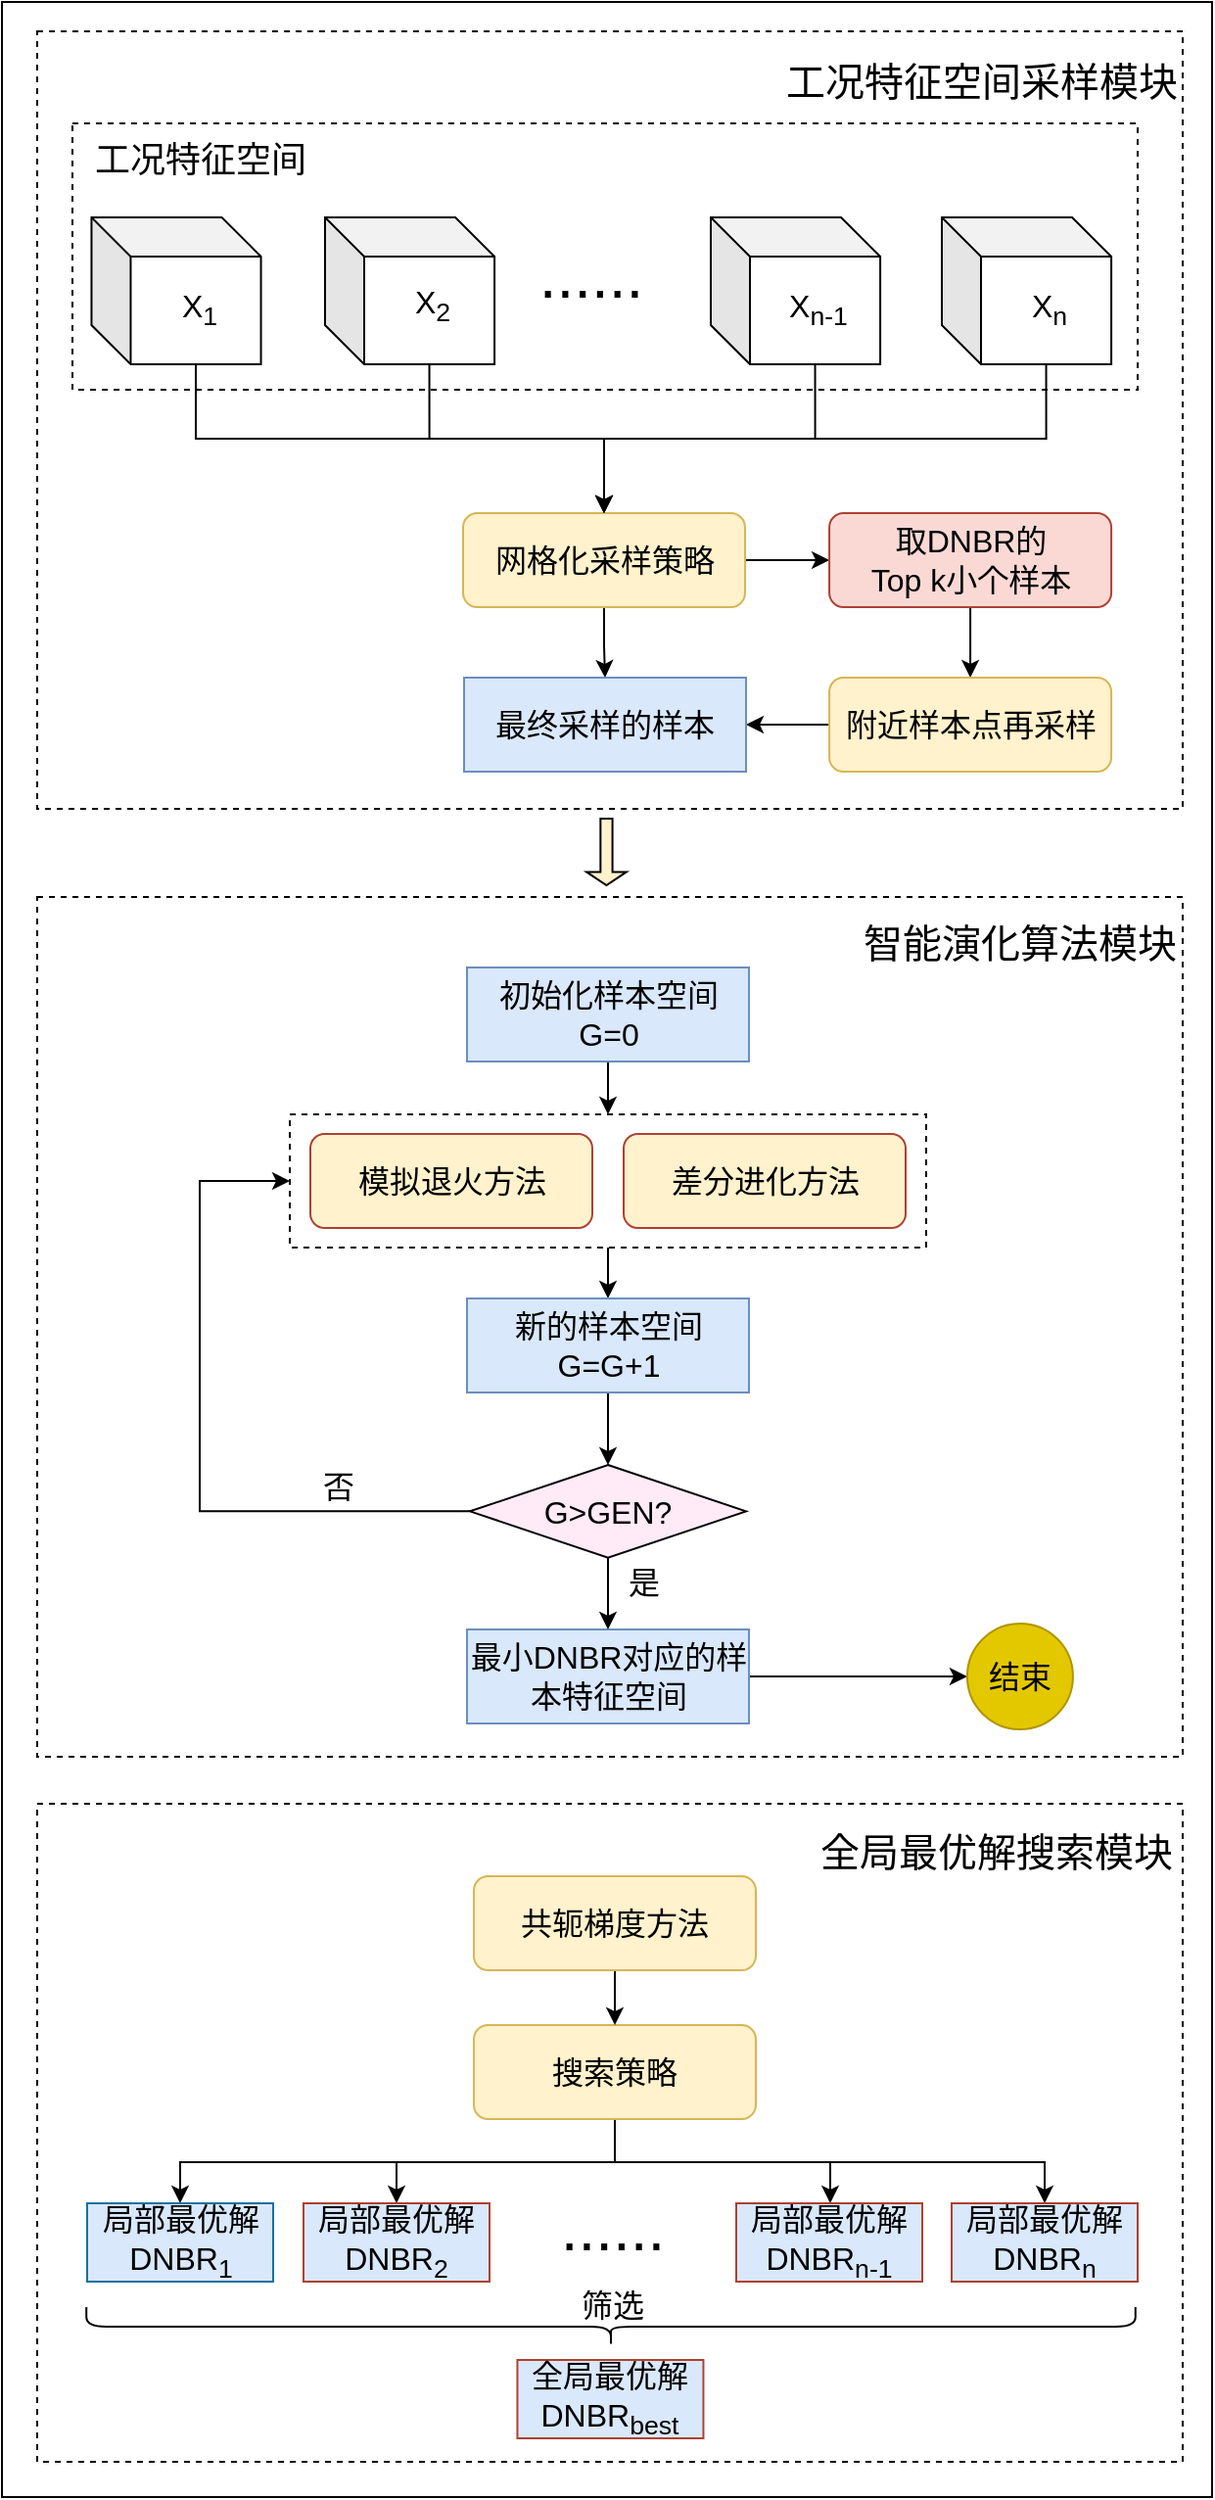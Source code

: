 <mxfile version="15.5.4" type="github">
  <diagram id="v6IWmVOyirAtEltqmXKr" name="第 1 页">
    <mxGraphModel dx="1030" dy="528" grid="0" gridSize="10" guides="1" tooltips="1" connect="1" arrows="1" fold="1" page="1" pageScale="1" pageWidth="827" pageHeight="1169" math="0" shadow="0">
      <root>
        <mxCell id="0" />
        <mxCell id="1" parent="0" />
        <mxCell id="gPIV2DvkWy4jQC8cFaT1-57" value="" style="rounded=0;whiteSpace=wrap;html=1;" vertex="1" parent="1">
          <mxGeometry x="116" y="44" width="618" height="1274" as="geometry" />
        </mxCell>
        <mxCell id="gPIV2DvkWy4jQC8cFaT1-58" value="" style="rounded=0;whiteSpace=wrap;html=1;fontSize=16;dashed=1;" vertex="1" parent="1">
          <mxGeometry x="134" y="501" width="585" height="439" as="geometry" />
        </mxCell>
        <mxCell id="gPIV2DvkWy4jQC8cFaT1-59" value="" style="rounded=0;whiteSpace=wrap;html=1;fontSize=16;dashed=1;" vertex="1" parent="1">
          <mxGeometry x="134" y="59" width="585" height="397" as="geometry" />
        </mxCell>
        <mxCell id="gPIV2DvkWy4jQC8cFaT1-60" value="" style="rounded=0;whiteSpace=wrap;html=1;fontSize=16;dashed=1;" vertex="1" parent="1">
          <mxGeometry x="152" y="106" width="544" height="136" as="geometry" />
        </mxCell>
        <mxCell id="gPIV2DvkWy4jQC8cFaT1-61" value="&lt;font style=&quot;font-size: 18px&quot;&gt;工况特征空间&lt;/font&gt;" style="text;html=1;strokeColor=none;fillColor=none;align=center;verticalAlign=middle;whiteSpace=wrap;rounded=0;" vertex="1" parent="1">
          <mxGeometry x="161.73" y="114" width="111" height="22" as="geometry" />
        </mxCell>
        <mxCell id="gPIV2DvkWy4jQC8cFaT1-62" value="&lt;font style=&quot;font-size: 32px&quot;&gt;......&lt;/font&gt;" style="text;html=1;strokeColor=none;fillColor=none;align=center;verticalAlign=middle;whiteSpace=wrap;rounded=0;fontSize=16;" vertex="1" parent="1">
          <mxGeometry x="397" y="174" width="40" height="20" as="geometry" />
        </mxCell>
        <mxCell id="gPIV2DvkWy4jQC8cFaT1-63" value="" style="group" vertex="1" connectable="0" parent="1">
          <mxGeometry x="161.73" y="154" width="86.54" height="75" as="geometry" />
        </mxCell>
        <mxCell id="gPIV2DvkWy4jQC8cFaT1-64" value="" style="shape=cube;whiteSpace=wrap;html=1;boundedLbl=1;backgroundOutline=1;darkOpacity=0.05;darkOpacity2=0.1;" vertex="1" parent="gPIV2DvkWy4jQC8cFaT1-63">
          <mxGeometry width="86.54" height="75" as="geometry" />
        </mxCell>
        <mxCell id="gPIV2DvkWy4jQC8cFaT1-65" value="X&lt;sub&gt;1&lt;/sub&gt;" style="text;html=1;strokeColor=none;fillColor=none;align=center;verticalAlign=middle;whiteSpace=wrap;rounded=0;fontSize=16;" vertex="1" parent="gPIV2DvkWy4jQC8cFaT1-63">
          <mxGeometry x="35.27" y="37" width="40" height="20" as="geometry" />
        </mxCell>
        <mxCell id="gPIV2DvkWy4jQC8cFaT1-66" value="" style="group" vertex="1" connectable="0" parent="1">
          <mxGeometry x="281" y="152" width="86.54" height="77" as="geometry" />
        </mxCell>
        <mxCell id="gPIV2DvkWy4jQC8cFaT1-67" value="" style="shape=cube;whiteSpace=wrap;html=1;boundedLbl=1;backgroundOutline=1;darkOpacity=0.05;darkOpacity2=0.1;" vertex="1" parent="gPIV2DvkWy4jQC8cFaT1-66">
          <mxGeometry y="2" width="86.54" height="75" as="geometry" />
        </mxCell>
        <mxCell id="gPIV2DvkWy4jQC8cFaT1-68" value="X&lt;sub&gt;2&lt;/sub&gt;" style="text;html=1;strokeColor=none;fillColor=none;align=center;verticalAlign=middle;whiteSpace=wrap;rounded=0;fontSize=16;" vertex="1" parent="gPIV2DvkWy4jQC8cFaT1-66">
          <mxGeometry x="35.27" y="37" width="40" height="20" as="geometry" />
        </mxCell>
        <mxCell id="gPIV2DvkWy4jQC8cFaT1-69" value="" style="group" vertex="1" connectable="0" parent="1">
          <mxGeometry x="478" y="154" width="86.54" height="75" as="geometry" />
        </mxCell>
        <mxCell id="gPIV2DvkWy4jQC8cFaT1-70" value="" style="shape=cube;whiteSpace=wrap;html=1;boundedLbl=1;backgroundOutline=1;darkOpacity=0.05;darkOpacity2=0.1;" vertex="1" parent="gPIV2DvkWy4jQC8cFaT1-69">
          <mxGeometry width="86.54" height="75" as="geometry" />
        </mxCell>
        <mxCell id="gPIV2DvkWy4jQC8cFaT1-71" value="X&lt;sub&gt;n-1&lt;/sub&gt;" style="text;html=1;strokeColor=none;fillColor=none;align=center;verticalAlign=middle;whiteSpace=wrap;rounded=0;fontSize=16;" vertex="1" parent="gPIV2DvkWy4jQC8cFaT1-69">
          <mxGeometry x="35.27" y="37" width="40" height="20" as="geometry" />
        </mxCell>
        <mxCell id="gPIV2DvkWy4jQC8cFaT1-72" value="" style="group" vertex="1" connectable="0" parent="1">
          <mxGeometry x="596" y="154" width="86.54" height="75" as="geometry" />
        </mxCell>
        <mxCell id="gPIV2DvkWy4jQC8cFaT1-73" value="" style="shape=cube;whiteSpace=wrap;html=1;boundedLbl=1;backgroundOutline=1;darkOpacity=0.05;darkOpacity2=0.1;" vertex="1" parent="gPIV2DvkWy4jQC8cFaT1-72">
          <mxGeometry width="86.54" height="75" as="geometry" />
        </mxCell>
        <mxCell id="gPIV2DvkWy4jQC8cFaT1-74" value="X&lt;sub&gt;n&lt;/sub&gt;" style="text;html=1;strokeColor=none;fillColor=none;align=center;verticalAlign=middle;whiteSpace=wrap;rounded=0;fontSize=16;" vertex="1" parent="gPIV2DvkWy4jQC8cFaT1-72">
          <mxGeometry x="35.27" y="37" width="40" height="20" as="geometry" />
        </mxCell>
        <mxCell id="gPIV2DvkWy4jQC8cFaT1-75" style="edgeStyle=orthogonalEdgeStyle;rounded=0;orthogonalLoop=1;jettySize=auto;html=1;exitX=1;exitY=0.5;exitDx=0;exitDy=0;entryX=0;entryY=0.5;entryDx=0;entryDy=0;fontSize=16;" edge="1" parent="1" source="gPIV2DvkWy4jQC8cFaT1-77" target="gPIV2DvkWy4jQC8cFaT1-79">
          <mxGeometry relative="1" as="geometry" />
        </mxCell>
        <mxCell id="gPIV2DvkWy4jQC8cFaT1-76" style="edgeStyle=orthogonalEdgeStyle;rounded=0;orthogonalLoop=1;jettySize=auto;html=1;exitX=0.5;exitY=1;exitDx=0;exitDy=0;fontSize=16;" edge="1" parent="1" source="gPIV2DvkWy4jQC8cFaT1-77" target="gPIV2DvkWy4jQC8cFaT1-86">
          <mxGeometry relative="1" as="geometry" />
        </mxCell>
        <mxCell id="gPIV2DvkWy4jQC8cFaT1-77" value="网格化采样策略" style="rounded=1;whiteSpace=wrap;html=1;fontSize=16;fillColor=#FFF2CC;strokeColor=#d6b656;" vertex="1" parent="1">
          <mxGeometry x="351.5" y="305" width="144" height="48" as="geometry" />
        </mxCell>
        <mxCell id="gPIV2DvkWy4jQC8cFaT1-78" style="edgeStyle=orthogonalEdgeStyle;rounded=0;orthogonalLoop=1;jettySize=auto;html=1;exitX=0.5;exitY=1;exitDx=0;exitDy=0;entryX=0.5;entryY=0;entryDx=0;entryDy=0;fontSize=16;" edge="1" parent="1" source="gPIV2DvkWy4jQC8cFaT1-79" target="gPIV2DvkWy4jQC8cFaT1-85">
          <mxGeometry relative="1" as="geometry" />
        </mxCell>
        <mxCell id="gPIV2DvkWy4jQC8cFaT1-79" value="&lt;div&gt;取DNBR的&lt;/div&gt;&lt;div&gt;Top k小个样本&lt;/div&gt;" style="rounded=1;whiteSpace=wrap;html=1;fontSize=16;fillColor=#fad9d5;strokeColor=#ae4132;" vertex="1" parent="1">
          <mxGeometry x="538.54" y="305" width="144" height="48" as="geometry" />
        </mxCell>
        <mxCell id="gPIV2DvkWy4jQC8cFaT1-80" style="edgeStyle=orthogonalEdgeStyle;rounded=0;orthogonalLoop=1;jettySize=auto;html=1;exitX=0;exitY=0;exitDx=53.27;exitDy=75;exitPerimeter=0;entryX=0.5;entryY=0;entryDx=0;entryDy=0;fontSize=16;" edge="1" parent="1" source="gPIV2DvkWy4jQC8cFaT1-64" target="gPIV2DvkWy4jQC8cFaT1-77">
          <mxGeometry relative="1" as="geometry" />
        </mxCell>
        <mxCell id="gPIV2DvkWy4jQC8cFaT1-81" style="edgeStyle=orthogonalEdgeStyle;rounded=0;orthogonalLoop=1;jettySize=auto;html=1;exitX=0;exitY=0;exitDx=53.27;exitDy=75;exitPerimeter=0;entryX=0.5;entryY=0;entryDx=0;entryDy=0;fontSize=16;" edge="1" parent="1" source="gPIV2DvkWy4jQC8cFaT1-67" target="gPIV2DvkWy4jQC8cFaT1-77">
          <mxGeometry relative="1" as="geometry" />
        </mxCell>
        <mxCell id="gPIV2DvkWy4jQC8cFaT1-82" style="edgeStyle=orthogonalEdgeStyle;rounded=0;orthogonalLoop=1;jettySize=auto;html=1;exitX=0;exitY=0;exitDx=53.27;exitDy=75;exitPerimeter=0;entryX=0.5;entryY=0;entryDx=0;entryDy=0;fontSize=16;" edge="1" parent="1" source="gPIV2DvkWy4jQC8cFaT1-70" target="gPIV2DvkWy4jQC8cFaT1-77">
          <mxGeometry relative="1" as="geometry" />
        </mxCell>
        <mxCell id="gPIV2DvkWy4jQC8cFaT1-83" style="edgeStyle=orthogonalEdgeStyle;rounded=0;orthogonalLoop=1;jettySize=auto;html=1;exitX=0;exitY=0;exitDx=53.27;exitDy=75;exitPerimeter=0;entryX=0.5;entryY=0;entryDx=0;entryDy=0;fontSize=16;" edge="1" parent="1" source="gPIV2DvkWy4jQC8cFaT1-73" target="gPIV2DvkWy4jQC8cFaT1-77">
          <mxGeometry relative="1" as="geometry" />
        </mxCell>
        <mxCell id="gPIV2DvkWy4jQC8cFaT1-84" style="edgeStyle=orthogonalEdgeStyle;rounded=0;orthogonalLoop=1;jettySize=auto;html=1;exitX=0;exitY=0.5;exitDx=0;exitDy=0;fontSize=16;" edge="1" parent="1" source="gPIV2DvkWy4jQC8cFaT1-85" target="gPIV2DvkWy4jQC8cFaT1-86">
          <mxGeometry relative="1" as="geometry" />
        </mxCell>
        <mxCell id="gPIV2DvkWy4jQC8cFaT1-85" value="附近样本点再采样" style="rounded=1;whiteSpace=wrap;html=1;fontSize=16;fillColor=#fff2cc;strokeColor=#d6b656;" vertex="1" parent="1">
          <mxGeometry x="538.54" y="389" width="144" height="48" as="geometry" />
        </mxCell>
        <mxCell id="gPIV2DvkWy4jQC8cFaT1-86" value="&lt;div&gt;最终采样的样本&lt;/div&gt;" style="rounded=0;whiteSpace=wrap;html=1;fontSize=16;fillColor=#dae8fc;strokeColor=#6c8ebf;" vertex="1" parent="1">
          <mxGeometry x="352" y="389" width="144" height="48" as="geometry" />
        </mxCell>
        <mxCell id="gPIV2DvkWy4jQC8cFaT1-117" style="edgeStyle=orthogonalEdgeStyle;rounded=0;orthogonalLoop=1;jettySize=auto;html=1;" edge="1" parent="1" source="gPIV2DvkWy4jQC8cFaT1-90" target="gPIV2DvkWy4jQC8cFaT1-112">
          <mxGeometry relative="1" as="geometry" />
        </mxCell>
        <mxCell id="gPIV2DvkWy4jQC8cFaT1-91" value="" style="shape=singleArrow;direction=south;whiteSpace=wrap;html=1;fontSize=16;fillColor=#FFF2CC;" vertex="1" parent="1">
          <mxGeometry x="414.53" y="461" width="20.4" height="34" as="geometry" />
        </mxCell>
        <mxCell id="gPIV2DvkWy4jQC8cFaT1-92" value="&lt;font style=&quot;font-size: 20px&quot;&gt;工况特征空间采样模块&lt;/font&gt;" style="text;html=1;strokeColor=none;fillColor=none;align=center;verticalAlign=middle;whiteSpace=wrap;rounded=0;fontSize=20;" vertex="1" parent="1">
          <mxGeometry x="514.96" y="59" width="203" height="49" as="geometry" />
        </mxCell>
        <mxCell id="gPIV2DvkWy4jQC8cFaT1-93" value="&lt;font style=&quot;font-size: 20px&quot;&gt;智能演化算法模块&lt;/font&gt;" style="text;html=1;strokeColor=none;fillColor=none;align=center;verticalAlign=middle;whiteSpace=wrap;rounded=0;fontSize=20;" vertex="1" parent="1">
          <mxGeometry x="553.96" y="501" width="164" height="46" as="geometry" />
        </mxCell>
        <mxCell id="gPIV2DvkWy4jQC8cFaT1-105" style="edgeStyle=orthogonalEdgeStyle;rounded=0;orthogonalLoop=1;jettySize=auto;html=1;fontSize=16;" edge="1" parent="1" source="gPIV2DvkWy4jQC8cFaT1-106" target="gPIV2DvkWy4jQC8cFaT1-107">
          <mxGeometry relative="1" as="geometry" />
        </mxCell>
        <mxCell id="gPIV2DvkWy4jQC8cFaT1-106" value="最小DNBR对应的样本特征空间" style="rounded=0;whiteSpace=wrap;html=1;fontSize=16;fillColor=#DAE8FC;strokeColor=#6c8ebf;" vertex="1" parent="1">
          <mxGeometry x="353.5" y="875" width="144" height="48" as="geometry" />
        </mxCell>
        <mxCell id="gPIV2DvkWy4jQC8cFaT1-107" value="&lt;font style=&quot;font-size: 16px;&quot;&gt;结束&lt;/font&gt;" style="ellipse;whiteSpace=wrap;html=1;aspect=fixed;fontSize=16;fillColor=#e3c800;fontColor=#000000;strokeColor=#B09500;" vertex="1" parent="1">
          <mxGeometry x="608.96" y="872" width="54" height="54" as="geometry" />
        </mxCell>
        <mxCell id="gPIV2DvkWy4jQC8cFaT1-118" style="edgeStyle=orthogonalEdgeStyle;rounded=0;orthogonalLoop=1;jettySize=auto;html=1;" edge="1" parent="1" source="gPIV2DvkWy4jQC8cFaT1-112" target="gPIV2DvkWy4jQC8cFaT1-106">
          <mxGeometry relative="1" as="geometry" />
        </mxCell>
        <mxCell id="gPIV2DvkWy4jQC8cFaT1-132" style="edgeStyle=orthogonalEdgeStyle;rounded=0;orthogonalLoop=1;jettySize=auto;html=1;entryX=0;entryY=0.5;entryDx=0;entryDy=0;fontSize=16;" edge="1" parent="1" source="gPIV2DvkWy4jQC8cFaT1-112" target="gPIV2DvkWy4jQC8cFaT1-122">
          <mxGeometry relative="1" as="geometry">
            <Array as="points">
              <mxPoint x="217" y="815" />
              <mxPoint x="217" y="646" />
            </Array>
          </mxGeometry>
        </mxCell>
        <mxCell id="gPIV2DvkWy4jQC8cFaT1-112" value="G&amp;gt;GEN?" style="rhombus;whiteSpace=wrap;html=1;fontSize=16;fillColor=#FFEBF8;" vertex="1" parent="1">
          <mxGeometry x="355" y="791" width="141" height="47.34" as="geometry" />
        </mxCell>
        <mxCell id="gPIV2DvkWy4jQC8cFaT1-119" value="&lt;font style=&quot;font-size: 16px&quot;&gt;是&lt;/font&gt;" style="text;html=1;strokeColor=none;fillColor=none;align=center;verticalAlign=middle;whiteSpace=wrap;rounded=0;" vertex="1" parent="1">
          <mxGeometry x="414.23" y="836" width="60" height="30" as="geometry" />
        </mxCell>
        <mxCell id="gPIV2DvkWy4jQC8cFaT1-125" style="edgeStyle=orthogonalEdgeStyle;rounded=0;orthogonalLoop=1;jettySize=auto;html=1;fontSize=16;" edge="1" parent="1" source="gPIV2DvkWy4jQC8cFaT1-122" target="gPIV2DvkWy4jQC8cFaT1-90">
          <mxGeometry relative="1" as="geometry" />
        </mxCell>
        <mxCell id="gPIV2DvkWy4jQC8cFaT1-90" value="&lt;div&gt;新的样本空间&lt;/div&gt;&lt;div&gt;G=G+1&lt;br&gt;&lt;/div&gt;" style="rounded=0;whiteSpace=wrap;html=1;fontSize=16;fillColor=#dae8fc;strokeColor=#6c8ebf;" vertex="1" parent="1">
          <mxGeometry x="353.5" y="706" width="144" height="48" as="geometry" />
        </mxCell>
        <mxCell id="gPIV2DvkWy4jQC8cFaT1-124" style="edgeStyle=orthogonalEdgeStyle;rounded=0;orthogonalLoop=1;jettySize=auto;html=1;fontSize=16;" edge="1" parent="1" source="gPIV2DvkWy4jQC8cFaT1-95" target="gPIV2DvkWy4jQC8cFaT1-122">
          <mxGeometry relative="1" as="geometry" />
        </mxCell>
        <mxCell id="gPIV2DvkWy4jQC8cFaT1-95" value="&lt;div&gt;初始化样本空间G=0&lt;/div&gt;" style="rounded=0;whiteSpace=wrap;html=1;fontSize=16;fillColor=#dae8fc;strokeColor=#6c8ebf;" vertex="1" parent="1">
          <mxGeometry x="353.5" y="537" width="144" height="48" as="geometry" />
        </mxCell>
        <mxCell id="gPIV2DvkWy4jQC8cFaT1-129" value="&lt;font style=&quot;font-size: 16px&quot;&gt;否&lt;/font&gt;" style="text;html=1;strokeColor=none;fillColor=none;align=center;verticalAlign=middle;whiteSpace=wrap;rounded=0;" vertex="1" parent="1">
          <mxGeometry x="258" y="787" width="60" height="30" as="geometry" />
        </mxCell>
        <mxCell id="gPIV2DvkWy4jQC8cFaT1-130" value="" style="group" vertex="1" connectable="0" parent="1">
          <mxGeometry x="263" y="612" width="325" height="68" as="geometry" />
        </mxCell>
        <mxCell id="gPIV2DvkWy4jQC8cFaT1-122" value="" style="rounded=0;whiteSpace=wrap;html=1;fontSize=16;dashed=1;" vertex="1" parent="gPIV2DvkWy4jQC8cFaT1-130">
          <mxGeometry width="325" height="68" as="geometry" />
        </mxCell>
        <mxCell id="gPIV2DvkWy4jQC8cFaT1-88" value="差分进化方法" style="rounded=1;whiteSpace=wrap;html=1;fontSize=16;fillColor=#FFF2CC;strokeColor=#ae4132;" vertex="1" parent="gPIV2DvkWy4jQC8cFaT1-130">
          <mxGeometry x="170.5" y="10" width="144" height="48" as="geometry" />
        </mxCell>
        <mxCell id="gPIV2DvkWy4jQC8cFaT1-113" value="模拟退火方法" style="rounded=1;whiteSpace=wrap;html=1;fontSize=16;fillColor=#FFF2CC;strokeColor=#ae4132;" vertex="1" parent="gPIV2DvkWy4jQC8cFaT1-130">
          <mxGeometry x="10.5" y="10" width="144" height="48" as="geometry" />
        </mxCell>
        <mxCell id="gPIV2DvkWy4jQC8cFaT1-187" value="" style="rounded=0;whiteSpace=wrap;html=1;fontSize=16;dashed=1;" vertex="1" parent="1">
          <mxGeometry x="134" y="964" width="585" height="336" as="geometry" />
        </mxCell>
        <mxCell id="gPIV2DvkWy4jQC8cFaT1-126" value="&lt;font style=&quot;font-size: 20px&quot;&gt;全局最优解搜索模块&lt;/font&gt;" style="text;html=1;strokeColor=none;fillColor=none;align=center;verticalAlign=middle;whiteSpace=wrap;rounded=0;fontSize=20;" vertex="1" parent="1">
          <mxGeometry x="529.96" y="964" width="188" height="48" as="geometry" />
        </mxCell>
        <mxCell id="gPIV2DvkWy4jQC8cFaT1-204" style="edgeStyle=orthogonalEdgeStyle;rounded=0;orthogonalLoop=1;jettySize=auto;html=1;fontSize=16;" edge="1" parent="1" source="gPIV2DvkWy4jQC8cFaT1-142" target="gPIV2DvkWy4jQC8cFaT1-154">
          <mxGeometry relative="1" as="geometry">
            <Array as="points">
              <mxPoint x="429" y="1147" />
              <mxPoint x="539" y="1147" />
            </Array>
          </mxGeometry>
        </mxCell>
        <mxCell id="gPIV2DvkWy4jQC8cFaT1-205" style="edgeStyle=orthogonalEdgeStyle;rounded=0;orthogonalLoop=1;jettySize=auto;html=1;entryX=0.5;entryY=0;entryDx=0;entryDy=0;fontSize=16;" edge="1" parent="1" source="gPIV2DvkWy4jQC8cFaT1-142" target="gPIV2DvkWy4jQC8cFaT1-152">
          <mxGeometry relative="1" as="geometry">
            <Array as="points">
              <mxPoint x="429" y="1147" />
              <mxPoint x="649" y="1147" />
            </Array>
          </mxGeometry>
        </mxCell>
        <mxCell id="gPIV2DvkWy4jQC8cFaT1-210" style="edgeStyle=orthogonalEdgeStyle;rounded=0;orthogonalLoop=1;jettySize=auto;html=1;fontSize=16;" edge="1" parent="1" source="gPIV2DvkWy4jQC8cFaT1-142" target="gPIV2DvkWy4jQC8cFaT1-150">
          <mxGeometry relative="1" as="geometry">
            <Array as="points">
              <mxPoint x="429" y="1147" />
              <mxPoint x="207" y="1147" />
            </Array>
          </mxGeometry>
        </mxCell>
        <mxCell id="gPIV2DvkWy4jQC8cFaT1-212" style="edgeStyle=orthogonalEdgeStyle;rounded=0;orthogonalLoop=1;jettySize=auto;html=1;entryX=0.5;entryY=0;entryDx=0;entryDy=0;fontSize=16;" edge="1" parent="1" source="gPIV2DvkWy4jQC8cFaT1-142" target="gPIV2DvkWy4jQC8cFaT1-153">
          <mxGeometry relative="1" as="geometry">
            <Array as="points">
              <mxPoint x="429" y="1147" />
              <mxPoint x="318" y="1147" />
            </Array>
          </mxGeometry>
        </mxCell>
        <mxCell id="gPIV2DvkWy4jQC8cFaT1-142" value="搜索策略" style="rounded=1;whiteSpace=wrap;html=1;fontSize=16;fillColor=#fff2cc;strokeColor=#d6b656;" vertex="1" parent="1">
          <mxGeometry x="357.0" y="1077" width="144" height="48" as="geometry" />
        </mxCell>
        <mxCell id="gPIV2DvkWy4jQC8cFaT1-150" value="局部最优解DNBR&lt;sub&gt;1&lt;/sub&gt;" style="rounded=0;whiteSpace=wrap;html=1;fontSize=16;fillColor=#DAE8FC;strokeColor=#10739e;" vertex="1" parent="1">
          <mxGeometry x="159.5" y="1168" width="95" height="40" as="geometry" />
        </mxCell>
        <mxCell id="gPIV2DvkWy4jQC8cFaT1-152" value="局部最优解DNBR&lt;sub&gt;n&lt;/sub&gt;" style="rounded=0;whiteSpace=wrap;html=1;fontSize=16;fillColor=#DAE8FC;strokeColor=#ae4132;" vertex="1" parent="1">
          <mxGeometry x="601" y="1168" width="95" height="40" as="geometry" />
        </mxCell>
        <mxCell id="gPIV2DvkWy4jQC8cFaT1-153" value="局部最优解DNBR&lt;sub&gt;2&lt;/sub&gt;" style="rounded=0;whiteSpace=wrap;html=1;fontSize=16;fillColor=#DAE8FC;strokeColor=#ae4132;" vertex="1" parent="1">
          <mxGeometry x="270" y="1168" width="95" height="40" as="geometry" />
        </mxCell>
        <mxCell id="gPIV2DvkWy4jQC8cFaT1-154" value="局部最优解DNBR&lt;sub&gt;n-1&lt;/sub&gt;" style="rounded=0;whiteSpace=wrap;html=1;fontSize=16;fillColor=#DAE8FC;strokeColor=#ae4132;" vertex="1" parent="1">
          <mxGeometry x="491" y="1168" width="95" height="40" as="geometry" />
        </mxCell>
        <mxCell id="gPIV2DvkWy4jQC8cFaT1-161" value="&lt;font style=&quot;font-size: 32px&quot;&gt;......&lt;/font&gt;" style="text;html=1;strokeColor=none;fillColor=none;align=center;verticalAlign=middle;whiteSpace=wrap;rounded=0;fontSize=16;" vertex="1" parent="1">
          <mxGeometry x="408" y="1171" width="40" height="20" as="geometry" />
        </mxCell>
        <mxCell id="gPIV2DvkWy4jQC8cFaT1-169" value="" style="shape=curlyBracket;whiteSpace=wrap;html=1;rounded=1;fontSize=32;direction=north;size=0.5;" vertex="1" parent="1">
          <mxGeometry x="159.11" y="1221" width="535.77" height="20" as="geometry" />
        </mxCell>
        <mxCell id="gPIV2DvkWy4jQC8cFaT1-170" value="全局最优解DNBR&lt;sub&gt;best&lt;/sub&gt;" style="rounded=0;whiteSpace=wrap;html=1;fontSize=16;fillColor=#DAE8FC;strokeColor=#ae4132;" vertex="1" parent="1">
          <mxGeometry x="379.23" y="1248" width="95" height="40" as="geometry" />
        </mxCell>
        <mxCell id="gPIV2DvkWy4jQC8cFaT1-173" value="&lt;font style=&quot;font-size: 16px&quot;&gt;筛选&lt;/font&gt;" style="text;html=1;strokeColor=none;fillColor=none;align=center;verticalAlign=middle;whiteSpace=wrap;rounded=0;" vertex="1" parent="1">
          <mxGeometry x="398" y="1203" width="60" height="34" as="geometry" />
        </mxCell>
        <mxCell id="gPIV2DvkWy4jQC8cFaT1-197" style="edgeStyle=orthogonalEdgeStyle;rounded=0;orthogonalLoop=1;jettySize=auto;html=1;fontSize=16;" edge="1" parent="1" source="gPIV2DvkWy4jQC8cFaT1-196" target="gPIV2DvkWy4jQC8cFaT1-142">
          <mxGeometry relative="1" as="geometry" />
        </mxCell>
        <mxCell id="gPIV2DvkWy4jQC8cFaT1-196" value="共轭梯度方法" style="rounded=1;whiteSpace=wrap;html=1;fontSize=16;fillColor=#fff2cc;strokeColor=#d6b656;" vertex="1" parent="1">
          <mxGeometry x="357.0" y="1001" width="144" height="48" as="geometry" />
        </mxCell>
      </root>
    </mxGraphModel>
  </diagram>
</mxfile>
